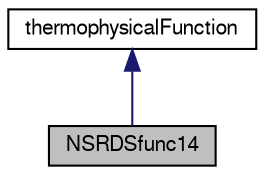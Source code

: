 digraph "NSRDSfunc14"
{
  bgcolor="transparent";
  edge [fontname="FreeSans",fontsize="10",labelfontname="FreeSans",labelfontsize="10"];
  node [fontname="FreeSans",fontsize="10",shape=record];
  Node2 [label="NSRDSfunc14",height=0.2,width=0.4,color="black", fillcolor="grey75", style="filled", fontcolor="black"];
  Node3 -> Node2 [dir="back",color="midnightblue",fontsize="10",style="solid",fontname="FreeSans"];
  Node3 [label="thermophysicalFunction",height=0.2,width=0.4,color="black",URL="$a30446.html",tooltip="Abstract base class for thermo-physical functions. "];
}
